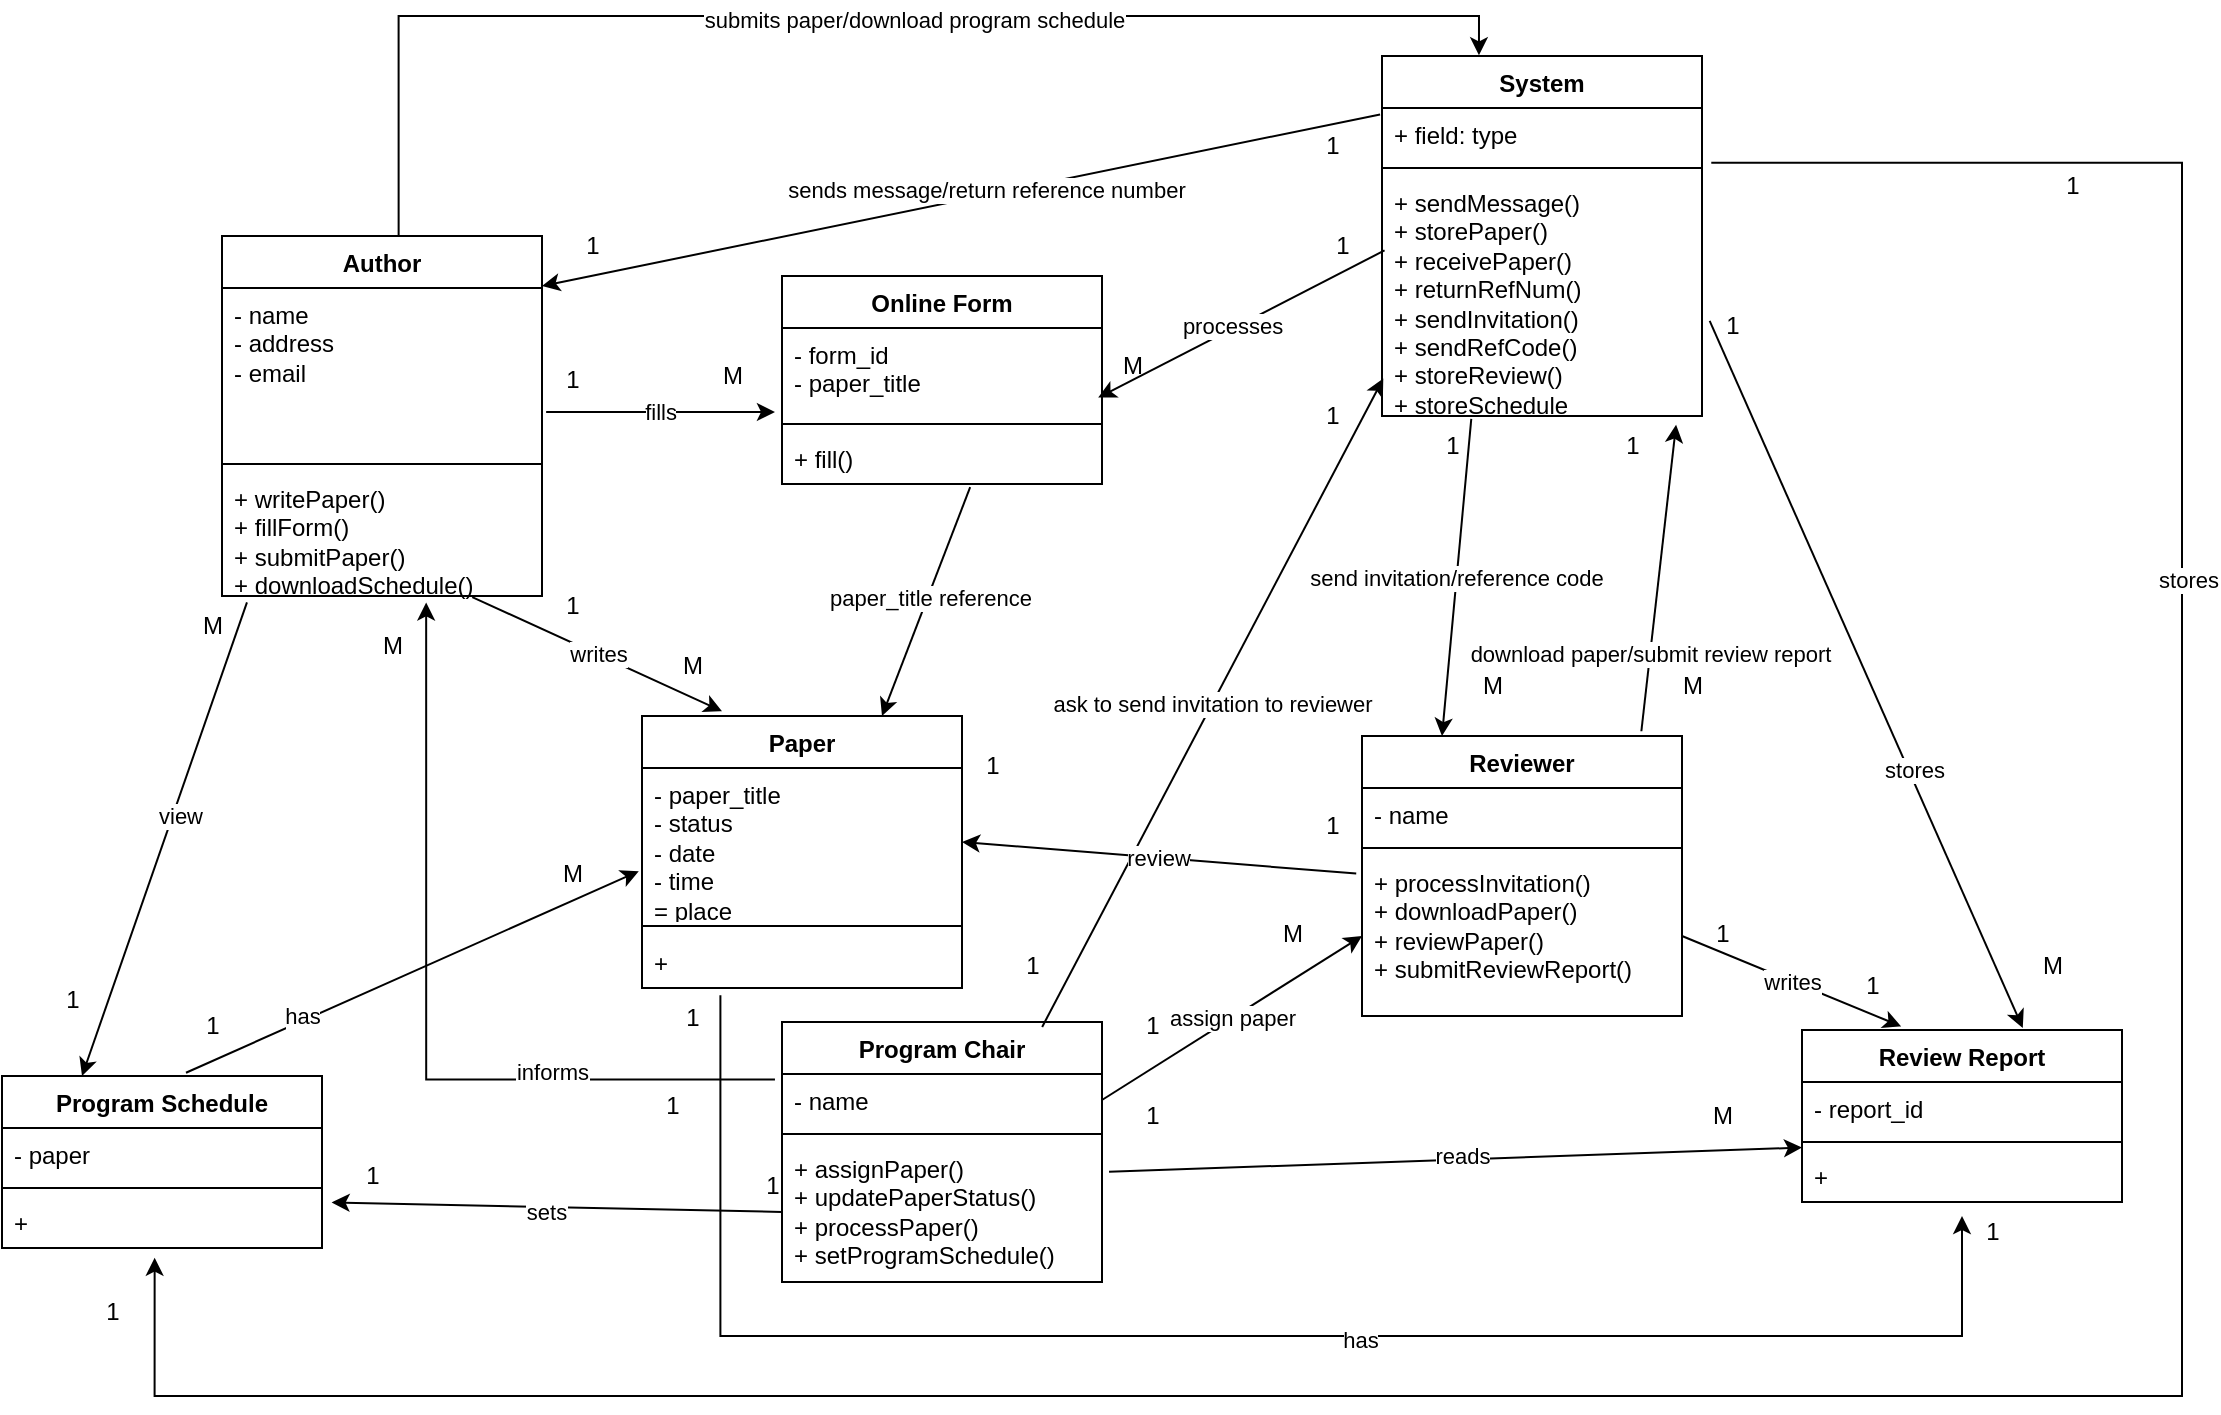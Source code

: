 <mxfile version="24.8.2">
  <diagram name="Page-1" id="E9FQwkqqb1RE17OgnNJm">
    <mxGraphModel dx="1500" dy="746" grid="1" gridSize="10" guides="1" tooltips="1" connect="1" arrows="1" fold="1" page="1" pageScale="1" pageWidth="850" pageHeight="1100" math="0" shadow="0">
      <root>
        <mxCell id="0" />
        <mxCell id="1" parent="0" />
        <mxCell id="FFobNiEl_I5hDZ-hdiMS-1" value="Author" style="swimlane;fontStyle=1;align=center;verticalAlign=top;childLayout=stackLayout;horizontal=1;startSize=26;horizontalStack=0;resizeParent=1;resizeParentMax=0;resizeLast=0;collapsible=1;marginBottom=0;whiteSpace=wrap;html=1;" parent="1" vertex="1">
          <mxGeometry x="120" y="230" width="160" height="180" as="geometry" />
        </mxCell>
        <mxCell id="FFobNiEl_I5hDZ-hdiMS-2" value="&lt;div&gt;- name&lt;/div&gt;- address&lt;div&gt;- email&lt;/div&gt;" style="text;strokeColor=none;fillColor=none;align=left;verticalAlign=top;spacingLeft=4;spacingRight=4;overflow=hidden;rotatable=0;points=[[0,0.5],[1,0.5]];portConstraint=eastwest;whiteSpace=wrap;html=1;" parent="FFobNiEl_I5hDZ-hdiMS-1" vertex="1">
          <mxGeometry y="26" width="160" height="84" as="geometry" />
        </mxCell>
        <mxCell id="FFobNiEl_I5hDZ-hdiMS-3" value="" style="line;strokeWidth=1;fillColor=none;align=left;verticalAlign=middle;spacingTop=-1;spacingLeft=3;spacingRight=3;rotatable=0;labelPosition=right;points=[];portConstraint=eastwest;strokeColor=inherit;" parent="FFobNiEl_I5hDZ-hdiMS-1" vertex="1">
          <mxGeometry y="110" width="160" height="8" as="geometry" />
        </mxCell>
        <mxCell id="FFobNiEl_I5hDZ-hdiMS-4" value="+ writePaper()&lt;div&gt;+ fillForm()&lt;/div&gt;&lt;div&gt;+ submitPaper()&lt;/div&gt;&lt;div&gt;+ downloadSchedule()&lt;/div&gt;" style="text;strokeColor=none;fillColor=none;align=left;verticalAlign=top;spacingLeft=4;spacingRight=4;overflow=hidden;rotatable=0;points=[[0,0.5],[1,0.5]];portConstraint=eastwest;whiteSpace=wrap;html=1;" parent="FFobNiEl_I5hDZ-hdiMS-1" vertex="1">
          <mxGeometry y="118" width="160" height="62" as="geometry" />
        </mxCell>
        <mxCell id="FFobNiEl_I5hDZ-hdiMS-5" value="System" style="swimlane;fontStyle=1;align=center;verticalAlign=top;childLayout=stackLayout;horizontal=1;startSize=26;horizontalStack=0;resizeParent=1;resizeParentMax=0;resizeLast=0;collapsible=1;marginBottom=0;whiteSpace=wrap;html=1;" parent="1" vertex="1">
          <mxGeometry x="700" y="140" width="160" height="180" as="geometry" />
        </mxCell>
        <mxCell id="FFobNiEl_I5hDZ-hdiMS-6" value="+ field: type" style="text;strokeColor=none;fillColor=none;align=left;verticalAlign=top;spacingLeft=4;spacingRight=4;overflow=hidden;rotatable=0;points=[[0,0.5],[1,0.5]];portConstraint=eastwest;whiteSpace=wrap;html=1;" parent="FFobNiEl_I5hDZ-hdiMS-5" vertex="1">
          <mxGeometry y="26" width="160" height="26" as="geometry" />
        </mxCell>
        <mxCell id="FFobNiEl_I5hDZ-hdiMS-7" value="" style="line;strokeWidth=1;fillColor=none;align=left;verticalAlign=middle;spacingTop=-1;spacingLeft=3;spacingRight=3;rotatable=0;labelPosition=right;points=[];portConstraint=eastwest;strokeColor=inherit;" parent="FFobNiEl_I5hDZ-hdiMS-5" vertex="1">
          <mxGeometry y="52" width="160" height="8" as="geometry" />
        </mxCell>
        <mxCell id="FFobNiEl_I5hDZ-hdiMS-8" value="+ sendMessage()&lt;div&gt;+ storePaper()&lt;/div&gt;&lt;div&gt;+ receivePaper()&lt;/div&gt;&lt;div&gt;+ returnRefNum()&lt;/div&gt;&lt;div&gt;+ sendInvitation()&lt;/div&gt;&lt;div&gt;+ sendRefCode()&lt;/div&gt;&lt;div&gt;+ storeReview()&lt;/div&gt;&lt;div&gt;+ storeSchedule&lt;/div&gt;" style="text;strokeColor=none;fillColor=none;align=left;verticalAlign=top;spacingLeft=4;spacingRight=4;overflow=hidden;rotatable=0;points=[[0,0.5],[1,0.5]];portConstraint=eastwest;whiteSpace=wrap;html=1;" parent="FFobNiEl_I5hDZ-hdiMS-5" vertex="1">
          <mxGeometry y="60" width="160" height="120" as="geometry" />
        </mxCell>
        <mxCell id="FFobNiEl_I5hDZ-hdiMS-9" value="Paper" style="swimlane;fontStyle=1;align=center;verticalAlign=top;childLayout=stackLayout;horizontal=1;startSize=26;horizontalStack=0;resizeParent=1;resizeParentMax=0;resizeLast=0;collapsible=1;marginBottom=0;whiteSpace=wrap;html=1;" parent="1" vertex="1">
          <mxGeometry x="330" y="470" width="160" height="136" as="geometry" />
        </mxCell>
        <mxCell id="FFobNiEl_I5hDZ-hdiMS-10" value="- paper_title&lt;div&gt;- status&lt;/div&gt;&lt;div&gt;- date&lt;/div&gt;&lt;div&gt;- time&lt;/div&gt;&lt;div&gt;= place&lt;/div&gt;" style="text;strokeColor=none;fillColor=none;align=left;verticalAlign=top;spacingLeft=4;spacingRight=4;overflow=hidden;rotatable=0;points=[[0,0.5],[1,0.5]];portConstraint=eastwest;whiteSpace=wrap;html=1;" parent="FFobNiEl_I5hDZ-hdiMS-9" vertex="1">
          <mxGeometry y="26" width="160" height="74" as="geometry" />
        </mxCell>
        <mxCell id="FFobNiEl_I5hDZ-hdiMS-11" value="" style="line;strokeWidth=1;fillColor=none;align=left;verticalAlign=middle;spacingTop=-1;spacingLeft=3;spacingRight=3;rotatable=0;labelPosition=right;points=[];portConstraint=eastwest;strokeColor=inherit;" parent="FFobNiEl_I5hDZ-hdiMS-9" vertex="1">
          <mxGeometry y="100" width="160" height="10" as="geometry" />
        </mxCell>
        <mxCell id="FFobNiEl_I5hDZ-hdiMS-12" value="+&amp;nbsp;" style="text;strokeColor=none;fillColor=none;align=left;verticalAlign=top;spacingLeft=4;spacingRight=4;overflow=hidden;rotatable=0;points=[[0,0.5],[1,0.5]];portConstraint=eastwest;whiteSpace=wrap;html=1;" parent="FFobNiEl_I5hDZ-hdiMS-9" vertex="1">
          <mxGeometry y="110" width="160" height="26" as="geometry" />
        </mxCell>
        <mxCell id="FFobNiEl_I5hDZ-hdiMS-13" value="Program Chair" style="swimlane;fontStyle=1;align=center;verticalAlign=top;childLayout=stackLayout;horizontal=1;startSize=26;horizontalStack=0;resizeParent=1;resizeParentMax=0;resizeLast=0;collapsible=1;marginBottom=0;whiteSpace=wrap;html=1;" parent="1" vertex="1">
          <mxGeometry x="400" y="623" width="160" height="130" as="geometry" />
        </mxCell>
        <mxCell id="FFobNiEl_I5hDZ-hdiMS-14" value="- name" style="text;strokeColor=none;fillColor=none;align=left;verticalAlign=top;spacingLeft=4;spacingRight=4;overflow=hidden;rotatable=0;points=[[0,0.5],[1,0.5]];portConstraint=eastwest;whiteSpace=wrap;html=1;" parent="FFobNiEl_I5hDZ-hdiMS-13" vertex="1">
          <mxGeometry y="26" width="160" height="26" as="geometry" />
        </mxCell>
        <mxCell id="FFobNiEl_I5hDZ-hdiMS-15" value="" style="line;strokeWidth=1;fillColor=none;align=left;verticalAlign=middle;spacingTop=-1;spacingLeft=3;spacingRight=3;rotatable=0;labelPosition=right;points=[];portConstraint=eastwest;strokeColor=inherit;" parent="FFobNiEl_I5hDZ-hdiMS-13" vertex="1">
          <mxGeometry y="52" width="160" height="8" as="geometry" />
        </mxCell>
        <mxCell id="FFobNiEl_I5hDZ-hdiMS-16" value="+ assignPaper()&lt;div&gt;+ updatePaperStatus()&lt;/div&gt;&lt;div&gt;+ processPaper()&lt;/div&gt;&lt;div&gt;+ setProgramSchedule()&lt;/div&gt;" style="text;strokeColor=none;fillColor=none;align=left;verticalAlign=top;spacingLeft=4;spacingRight=4;overflow=hidden;rotatable=0;points=[[0,0.5],[1,0.5]];portConstraint=eastwest;whiteSpace=wrap;html=1;" parent="FFobNiEl_I5hDZ-hdiMS-13" vertex="1">
          <mxGeometry y="60" width="160" height="70" as="geometry" />
        </mxCell>
        <mxCell id="FFobNiEl_I5hDZ-hdiMS-17" value="Reviewer" style="swimlane;fontStyle=1;align=center;verticalAlign=top;childLayout=stackLayout;horizontal=1;startSize=26;horizontalStack=0;resizeParent=1;resizeParentMax=0;resizeLast=0;collapsible=1;marginBottom=0;whiteSpace=wrap;html=1;" parent="1" vertex="1">
          <mxGeometry x="690" y="480" width="160" height="140" as="geometry" />
        </mxCell>
        <mxCell id="FFobNiEl_I5hDZ-hdiMS-18" value="- name" style="text;strokeColor=none;fillColor=none;align=left;verticalAlign=top;spacingLeft=4;spacingRight=4;overflow=hidden;rotatable=0;points=[[0,0.5],[1,0.5]];portConstraint=eastwest;whiteSpace=wrap;html=1;" parent="FFobNiEl_I5hDZ-hdiMS-17" vertex="1">
          <mxGeometry y="26" width="160" height="26" as="geometry" />
        </mxCell>
        <mxCell id="FFobNiEl_I5hDZ-hdiMS-19" value="" style="line;strokeWidth=1;fillColor=none;align=left;verticalAlign=middle;spacingTop=-1;spacingLeft=3;spacingRight=3;rotatable=0;labelPosition=right;points=[];portConstraint=eastwest;strokeColor=inherit;" parent="FFobNiEl_I5hDZ-hdiMS-17" vertex="1">
          <mxGeometry y="52" width="160" height="8" as="geometry" />
        </mxCell>
        <mxCell id="FFobNiEl_I5hDZ-hdiMS-20" value="+ processInvitation()&lt;div&gt;+ downloadPaper()&lt;/div&gt;&lt;div&gt;+ reviewPaper()&lt;/div&gt;&lt;div&gt;+ submitReviewReport()&lt;/div&gt;" style="text;strokeColor=none;fillColor=none;align=left;verticalAlign=top;spacingLeft=4;spacingRight=4;overflow=hidden;rotatable=0;points=[[0,0.5],[1,0.5]];portConstraint=eastwest;whiteSpace=wrap;html=1;" parent="FFobNiEl_I5hDZ-hdiMS-17" vertex="1">
          <mxGeometry y="60" width="160" height="80" as="geometry" />
        </mxCell>
        <mxCell id="FFobNiEl_I5hDZ-hdiMS-21" value="Program Schedule" style="swimlane;fontStyle=1;align=center;verticalAlign=top;childLayout=stackLayout;horizontal=1;startSize=26;horizontalStack=0;resizeParent=1;resizeParentMax=0;resizeLast=0;collapsible=1;marginBottom=0;whiteSpace=wrap;html=1;" parent="1" vertex="1">
          <mxGeometry x="10" y="650" width="160" height="86" as="geometry" />
        </mxCell>
        <mxCell id="FFobNiEl_I5hDZ-hdiMS-22" value="- paper" style="text;strokeColor=none;fillColor=none;align=left;verticalAlign=top;spacingLeft=4;spacingRight=4;overflow=hidden;rotatable=0;points=[[0,0.5],[1,0.5]];portConstraint=eastwest;whiteSpace=wrap;html=1;" parent="FFobNiEl_I5hDZ-hdiMS-21" vertex="1">
          <mxGeometry y="26" width="160" height="26" as="geometry" />
        </mxCell>
        <mxCell id="FFobNiEl_I5hDZ-hdiMS-23" value="" style="line;strokeWidth=1;fillColor=none;align=left;verticalAlign=middle;spacingTop=-1;spacingLeft=3;spacingRight=3;rotatable=0;labelPosition=right;points=[];portConstraint=eastwest;strokeColor=inherit;" parent="FFobNiEl_I5hDZ-hdiMS-21" vertex="1">
          <mxGeometry y="52" width="160" height="8" as="geometry" />
        </mxCell>
        <mxCell id="FFobNiEl_I5hDZ-hdiMS-24" value="+&amp;nbsp;" style="text;strokeColor=none;fillColor=none;align=left;verticalAlign=top;spacingLeft=4;spacingRight=4;overflow=hidden;rotatable=0;points=[[0,0.5],[1,0.5]];portConstraint=eastwest;whiteSpace=wrap;html=1;" parent="FFobNiEl_I5hDZ-hdiMS-21" vertex="1">
          <mxGeometry y="60" width="160" height="26" as="geometry" />
        </mxCell>
        <mxCell id="FFobNiEl_I5hDZ-hdiMS-25" value="Online Form" style="swimlane;fontStyle=1;align=center;verticalAlign=top;childLayout=stackLayout;horizontal=1;startSize=26;horizontalStack=0;resizeParent=1;resizeParentMax=0;resizeLast=0;collapsible=1;marginBottom=0;whiteSpace=wrap;html=1;" parent="1" vertex="1">
          <mxGeometry x="400" y="250" width="160" height="104" as="geometry" />
        </mxCell>
        <mxCell id="FFobNiEl_I5hDZ-hdiMS-26" value="- form_id&lt;div&gt;- paper_title&lt;/div&gt;" style="text;strokeColor=none;fillColor=none;align=left;verticalAlign=top;spacingLeft=4;spacingRight=4;overflow=hidden;rotatable=0;points=[[0,0.5],[1,0.5]];portConstraint=eastwest;whiteSpace=wrap;html=1;" parent="FFobNiEl_I5hDZ-hdiMS-25" vertex="1">
          <mxGeometry y="26" width="160" height="44" as="geometry" />
        </mxCell>
        <mxCell id="FFobNiEl_I5hDZ-hdiMS-27" value="" style="line;strokeWidth=1;fillColor=none;align=left;verticalAlign=middle;spacingTop=-1;spacingLeft=3;spacingRight=3;rotatable=0;labelPosition=right;points=[];portConstraint=eastwest;strokeColor=inherit;" parent="FFobNiEl_I5hDZ-hdiMS-25" vertex="1">
          <mxGeometry y="70" width="160" height="8" as="geometry" />
        </mxCell>
        <mxCell id="FFobNiEl_I5hDZ-hdiMS-28" value="+ fill()" style="text;strokeColor=none;fillColor=none;align=left;verticalAlign=top;spacingLeft=4;spacingRight=4;overflow=hidden;rotatable=0;points=[[0,0.5],[1,0.5]];portConstraint=eastwest;whiteSpace=wrap;html=1;" parent="FFobNiEl_I5hDZ-hdiMS-25" vertex="1">
          <mxGeometry y="78" width="160" height="26" as="geometry" />
        </mxCell>
        <mxCell id="FFobNiEl_I5hDZ-hdiMS-29" value="writes" style="endArrow=none;endFill=0;endSize=24;html=1;rounded=0;exitX=0.195;exitY=-0.028;exitDx=0;exitDy=0;exitPerimeter=0;startArrow=classic;startFill=1;entryX=0.782;entryY=1.009;entryDx=0;entryDy=0;entryPerimeter=0;" parent="1" target="FFobNiEl_I5hDZ-hdiMS-4" edge="1">
          <mxGeometry width="160" relative="1" as="geometry">
            <mxPoint x="370" y="467.592" as="sourcePoint" />
            <mxPoint x="260" y="407" as="targetPoint" />
          </mxGeometry>
        </mxCell>
        <mxCell id="FFobNiEl_I5hDZ-hdiMS-37" value="fills" style="endArrow=classic;html=1;rounded=0;exitX=1.013;exitY=0.738;exitDx=0;exitDy=0;exitPerimeter=0;entryX=-0.022;entryY=0.955;entryDx=0;entryDy=0;entryPerimeter=0;startArrow=none;startFill=0;endFill=1;" parent="1" source="FFobNiEl_I5hDZ-hdiMS-2" target="FFobNiEl_I5hDZ-hdiMS-26" edge="1">
          <mxGeometry width="50" height="50" relative="1" as="geometry">
            <mxPoint x="440" y="440" as="sourcePoint" />
            <mxPoint x="490" y="390" as="targetPoint" />
          </mxGeometry>
        </mxCell>
        <mxCell id="FFobNiEl_I5hDZ-hdiMS-39" value="1" style="text;html=1;align=center;verticalAlign=middle;resizable=0;points=[];autosize=1;strokeColor=none;fillColor=none;" parent="1" vertex="1">
          <mxGeometry x="280" y="400" width="30" height="30" as="geometry" />
        </mxCell>
        <mxCell id="FFobNiEl_I5hDZ-hdiMS-40" value="M" style="text;html=1;align=center;verticalAlign=middle;resizable=0;points=[];autosize=1;strokeColor=none;fillColor=none;" parent="1" vertex="1">
          <mxGeometry x="340" y="430" width="30" height="30" as="geometry" />
        </mxCell>
        <mxCell id="FFobNiEl_I5hDZ-hdiMS-41" value="1" style="text;html=1;align=center;verticalAlign=middle;resizable=0;points=[];autosize=1;strokeColor=none;fillColor=none;" parent="1" vertex="1">
          <mxGeometry x="280" y="287" width="30" height="30" as="geometry" />
        </mxCell>
        <mxCell id="FFobNiEl_I5hDZ-hdiMS-42" value="M" style="text;html=1;align=center;verticalAlign=middle;resizable=0;points=[];autosize=1;strokeColor=none;fillColor=none;" parent="1" vertex="1">
          <mxGeometry x="360" y="285" width="30" height="30" as="geometry" />
        </mxCell>
        <mxCell id="FFobNiEl_I5hDZ-hdiMS-46" value="" style="endArrow=none;html=1;rounded=0;entryX=0.588;entryY=1.062;entryDx=0;entryDy=0;entryPerimeter=0;exitX=0.75;exitY=0;exitDx=0;exitDy=0;startArrow=classic;startFill=1;" parent="1" source="FFobNiEl_I5hDZ-hdiMS-9" target="FFobNiEl_I5hDZ-hdiMS-28" edge="1">
          <mxGeometry width="50" height="50" relative="1" as="geometry">
            <mxPoint x="480" y="430" as="sourcePoint" />
            <mxPoint x="530" y="380" as="targetPoint" />
          </mxGeometry>
        </mxCell>
        <mxCell id="FFobNiEl_I5hDZ-hdiMS-47" value="paper_title reference" style="edgeLabel;html=1;align=center;verticalAlign=middle;resizable=0;points=[];" parent="FFobNiEl_I5hDZ-hdiMS-46" vertex="1" connectable="0">
          <mxGeometry x="0.041" y="-1" relative="1" as="geometry">
            <mxPoint as="offset" />
          </mxGeometry>
        </mxCell>
        <mxCell id="FFobNiEl_I5hDZ-hdiMS-48" value="" style="endArrow=none;html=1;rounded=0;entryX=0.008;entryY=0.31;entryDx=0;entryDy=0;entryPerimeter=0;exitX=0.988;exitY=0.791;exitDx=0;exitDy=0;exitPerimeter=0;endFill=0;startArrow=classic;startFill=1;" parent="1" source="FFobNiEl_I5hDZ-hdiMS-26" target="FFobNiEl_I5hDZ-hdiMS-8" edge="1">
          <mxGeometry width="50" height="50" relative="1" as="geometry">
            <mxPoint x="580" y="400" as="sourcePoint" />
            <mxPoint x="630" y="350" as="targetPoint" />
          </mxGeometry>
        </mxCell>
        <mxCell id="FFobNiEl_I5hDZ-hdiMS-49" value="processes" style="edgeLabel;html=1;align=center;verticalAlign=middle;resizable=0;points=[];" parent="FFobNiEl_I5hDZ-hdiMS-48" vertex="1" connectable="0">
          <mxGeometry x="-0.057" y="1" relative="1" as="geometry">
            <mxPoint as="offset" />
          </mxGeometry>
        </mxCell>
        <mxCell id="FFobNiEl_I5hDZ-hdiMS-50" value="1" style="text;html=1;align=center;verticalAlign=middle;resizable=0;points=[];autosize=1;strokeColor=none;fillColor=none;" parent="1" vertex="1">
          <mxGeometry x="665" y="220" width="30" height="30" as="geometry" />
        </mxCell>
        <mxCell id="FFobNiEl_I5hDZ-hdiMS-51" value="M" style="text;html=1;align=center;verticalAlign=middle;resizable=0;points=[];autosize=1;strokeColor=none;fillColor=none;" parent="1" vertex="1">
          <mxGeometry x="560" y="280" width="30" height="30" as="geometry" />
        </mxCell>
        <mxCell id="FFobNiEl_I5hDZ-hdiMS-52" value="" style="endArrow=classic;html=1;rounded=0;exitX=-0.006;exitY=0.123;exitDx=0;exitDy=0;exitPerimeter=0;endFill=1;" parent="1" source="FFobNiEl_I5hDZ-hdiMS-6" edge="1">
          <mxGeometry width="50" height="50" relative="1" as="geometry">
            <mxPoint x="350" y="210" as="sourcePoint" />
            <mxPoint x="280" y="255" as="targetPoint" />
          </mxGeometry>
        </mxCell>
        <mxCell id="FFobNiEl_I5hDZ-hdiMS-53" value="sends message/return reference number" style="edgeLabel;html=1;align=center;verticalAlign=middle;resizable=0;points=[];" parent="FFobNiEl_I5hDZ-hdiMS-52" vertex="1" connectable="0">
          <mxGeometry x="-0.059" y="-3" relative="1" as="geometry">
            <mxPoint as="offset" />
          </mxGeometry>
        </mxCell>
        <mxCell id="FFobNiEl_I5hDZ-hdiMS-54" value="1" style="text;html=1;align=center;verticalAlign=middle;resizable=0;points=[];autosize=1;strokeColor=none;fillColor=none;" parent="1" vertex="1">
          <mxGeometry x="660" y="170" width="30" height="30" as="geometry" />
        </mxCell>
        <mxCell id="FFobNiEl_I5hDZ-hdiMS-55" value="1" style="text;html=1;align=center;verticalAlign=middle;resizable=0;points=[];autosize=1;strokeColor=none;fillColor=none;" parent="1" vertex="1">
          <mxGeometry x="290" y="220" width="30" height="30" as="geometry" />
        </mxCell>
        <mxCell id="FFobNiEl_I5hDZ-hdiMS-58" value="" style="endArrow=classic;html=1;rounded=0;edgeStyle=orthogonalEdgeStyle;exitX=0.553;exitY=-0.013;exitDx=0;exitDy=0;exitPerimeter=0;entryX=0.303;entryY=-0.002;entryDx=0;entryDy=0;entryPerimeter=0;endFill=1;" parent="1" target="FFobNiEl_I5hDZ-hdiMS-5" edge="1">
          <mxGeometry width="50" height="50" relative="1" as="geometry">
            <mxPoint x="208.32" y="230.0" as="sourcePoint" />
            <mxPoint x="751.68" y="137.66" as="targetPoint" />
            <Array as="points">
              <mxPoint x="208" y="120" />
              <mxPoint x="749" y="120" />
            </Array>
          </mxGeometry>
        </mxCell>
        <mxCell id="FFobNiEl_I5hDZ-hdiMS-59" value="submits paper/download program schedule" style="edgeLabel;html=1;align=center;verticalAlign=middle;resizable=0;points=[];" parent="FFobNiEl_I5hDZ-hdiMS-58" vertex="1" connectable="0">
          <mxGeometry x="0.096" y="-2" relative="1" as="geometry">
            <mxPoint as="offset" />
          </mxGeometry>
        </mxCell>
        <mxCell id="FFobNiEl_I5hDZ-hdiMS-62" value="assign paper" style="endArrow=classic;html=1;rounded=0;exitX=1;exitY=0.5;exitDx=0;exitDy=0;entryX=0;entryY=0.5;entryDx=0;entryDy=0;" parent="1" source="FFobNiEl_I5hDZ-hdiMS-14" target="FFobNiEl_I5hDZ-hdiMS-20" edge="1">
          <mxGeometry width="50" height="50" relative="1" as="geometry">
            <mxPoint x="600" y="649" as="sourcePoint" />
            <mxPoint x="650" y="600" as="targetPoint" />
          </mxGeometry>
        </mxCell>
        <mxCell id="FFobNiEl_I5hDZ-hdiMS-63" value="ask to send invitation to reviewer" style="endArrow=classic;html=1;rounded=0;exitX=0.813;exitY=0.019;exitDx=0;exitDy=0;exitPerimeter=0;entryX=0.004;entryY=0.844;entryDx=0;entryDy=0;entryPerimeter=0;" parent="1" source="FFobNiEl_I5hDZ-hdiMS-13" target="FFobNiEl_I5hDZ-hdiMS-8" edge="1">
          <mxGeometry width="50" height="50" relative="1" as="geometry">
            <mxPoint x="530" y="590" as="sourcePoint" />
            <mxPoint x="580" y="540" as="targetPoint" />
          </mxGeometry>
        </mxCell>
        <mxCell id="FFobNiEl_I5hDZ-hdiMS-64" value="1" style="text;html=1;align=center;verticalAlign=middle;resizable=0;points=[];autosize=1;strokeColor=none;fillColor=none;" parent="1" vertex="1">
          <mxGeometry x="660" y="305" width="30" height="30" as="geometry" />
        </mxCell>
        <mxCell id="FFobNiEl_I5hDZ-hdiMS-65" value="1" style="text;html=1;align=center;verticalAlign=middle;resizable=0;points=[];autosize=1;strokeColor=none;fillColor=none;" parent="1" vertex="1">
          <mxGeometry x="510" y="580" width="30" height="30" as="geometry" />
        </mxCell>
        <mxCell id="FFobNiEl_I5hDZ-hdiMS-66" value="1" style="text;html=1;align=center;verticalAlign=middle;resizable=0;points=[];autosize=1;strokeColor=none;fillColor=none;" parent="1" vertex="1">
          <mxGeometry x="570" y="610" width="30" height="30" as="geometry" />
        </mxCell>
        <mxCell id="FFobNiEl_I5hDZ-hdiMS-68" value="M" style="text;html=1;align=center;verticalAlign=middle;resizable=0;points=[];autosize=1;strokeColor=none;fillColor=none;" parent="1" vertex="1">
          <mxGeometry x="640" y="564" width="30" height="30" as="geometry" />
        </mxCell>
        <mxCell id="FFobNiEl_I5hDZ-hdiMS-69" value="send invitation/reference code" style="endArrow=classic;html=1;rounded=0;exitX=0.279;exitY=1.012;exitDx=0;exitDy=0;exitPerimeter=0;entryX=0.25;entryY=0;entryDx=0;entryDy=0;" parent="1" source="FFobNiEl_I5hDZ-hdiMS-8" target="FFobNiEl_I5hDZ-hdiMS-17" edge="1">
          <mxGeometry width="50" height="50" relative="1" as="geometry">
            <mxPoint x="790" y="450" as="sourcePoint" />
            <mxPoint x="840" y="400" as="targetPoint" />
          </mxGeometry>
        </mxCell>
        <mxCell id="FFobNiEl_I5hDZ-hdiMS-70" value="" style="endArrow=classic;html=1;rounded=0;exitX=0.873;exitY=-0.017;exitDx=0;exitDy=0;exitPerimeter=0;entryX=0.919;entryY=1.036;entryDx=0;entryDy=0;entryPerimeter=0;" parent="1" source="FFobNiEl_I5hDZ-hdiMS-17" target="FFobNiEl_I5hDZ-hdiMS-8" edge="1">
          <mxGeometry width="50" height="50" relative="1" as="geometry">
            <mxPoint x="860" y="450" as="sourcePoint" />
            <mxPoint x="910" y="400" as="targetPoint" />
          </mxGeometry>
        </mxCell>
        <mxCell id="FFobNiEl_I5hDZ-hdiMS-71" value="download paper/submit review report" style="edgeLabel;html=1;align=center;verticalAlign=middle;resizable=0;points=[];" parent="FFobNiEl_I5hDZ-hdiMS-70" vertex="1" connectable="0">
          <mxGeometry x="-0.488" relative="1" as="geometry">
            <mxPoint as="offset" />
          </mxGeometry>
        </mxCell>
        <mxCell id="FFobNiEl_I5hDZ-hdiMS-72" value="1" style="text;html=1;align=center;verticalAlign=middle;resizable=0;points=[];autosize=1;strokeColor=none;fillColor=none;" parent="1" vertex="1">
          <mxGeometry x="720" y="320" width="30" height="30" as="geometry" />
        </mxCell>
        <mxCell id="FFobNiEl_I5hDZ-hdiMS-73" value="1" style="text;html=1;align=center;verticalAlign=middle;resizable=0;points=[];autosize=1;strokeColor=none;fillColor=none;" parent="1" vertex="1">
          <mxGeometry x="810" y="320" width="30" height="30" as="geometry" />
        </mxCell>
        <mxCell id="FFobNiEl_I5hDZ-hdiMS-74" value="M" style="text;html=1;align=center;verticalAlign=middle;resizable=0;points=[];autosize=1;strokeColor=none;fillColor=none;" parent="1" vertex="1">
          <mxGeometry x="740" y="440" width="30" height="30" as="geometry" />
        </mxCell>
        <mxCell id="FFobNiEl_I5hDZ-hdiMS-75" value="M" style="text;html=1;align=center;verticalAlign=middle;resizable=0;points=[];autosize=1;strokeColor=none;fillColor=none;" parent="1" vertex="1">
          <mxGeometry x="840" y="440" width="30" height="30" as="geometry" />
        </mxCell>
        <mxCell id="FFobNiEl_I5hDZ-hdiMS-76" value="review" style="endArrow=classic;html=1;rounded=0;exitX=-0.018;exitY=0.11;exitDx=0;exitDy=0;exitPerimeter=0;entryX=1;entryY=0.5;entryDx=0;entryDy=0;" parent="1" source="FFobNiEl_I5hDZ-hdiMS-20" target="FFobNiEl_I5hDZ-hdiMS-10" edge="1">
          <mxGeometry width="50" height="50" relative="1" as="geometry">
            <mxPoint x="620" y="560" as="sourcePoint" />
            <mxPoint x="670" y="510" as="targetPoint" />
          </mxGeometry>
        </mxCell>
        <mxCell id="FFobNiEl_I5hDZ-hdiMS-80" value="1" style="text;html=1;align=center;verticalAlign=middle;resizable=0;points=[];autosize=1;strokeColor=none;fillColor=none;" parent="1" vertex="1">
          <mxGeometry x="660" y="510" width="30" height="30" as="geometry" />
        </mxCell>
        <mxCell id="FFobNiEl_I5hDZ-hdiMS-81" value="1" style="text;html=1;align=center;verticalAlign=middle;resizable=0;points=[];autosize=1;strokeColor=none;fillColor=none;" parent="1" vertex="1">
          <mxGeometry x="490" y="480" width="30" height="30" as="geometry" />
        </mxCell>
        <mxCell id="FFobNiEl_I5hDZ-hdiMS-82" value="Review Report" style="swimlane;fontStyle=1;align=center;verticalAlign=top;childLayout=stackLayout;horizontal=1;startSize=26;horizontalStack=0;resizeParent=1;resizeParentMax=0;resizeLast=0;collapsible=1;marginBottom=0;whiteSpace=wrap;html=1;" parent="1" vertex="1">
          <mxGeometry x="910" y="627" width="160" height="86" as="geometry" />
        </mxCell>
        <mxCell id="FFobNiEl_I5hDZ-hdiMS-83" value="- report_id" style="text;strokeColor=none;fillColor=none;align=left;verticalAlign=top;spacingLeft=4;spacingRight=4;overflow=hidden;rotatable=0;points=[[0,0.5],[1,0.5]];portConstraint=eastwest;whiteSpace=wrap;html=1;" parent="FFobNiEl_I5hDZ-hdiMS-82" vertex="1">
          <mxGeometry y="26" width="160" height="26" as="geometry" />
        </mxCell>
        <mxCell id="FFobNiEl_I5hDZ-hdiMS-84" value="" style="line;strokeWidth=1;fillColor=none;align=left;verticalAlign=middle;spacingTop=-1;spacingLeft=3;spacingRight=3;rotatable=0;labelPosition=right;points=[];portConstraint=eastwest;strokeColor=inherit;" parent="FFobNiEl_I5hDZ-hdiMS-82" vertex="1">
          <mxGeometry y="52" width="160" height="8" as="geometry" />
        </mxCell>
        <mxCell id="FFobNiEl_I5hDZ-hdiMS-85" value="+" style="text;strokeColor=none;fillColor=none;align=left;verticalAlign=top;spacingLeft=4;spacingRight=4;overflow=hidden;rotatable=0;points=[[0,0.5],[1,0.5]];portConstraint=eastwest;whiteSpace=wrap;html=1;" parent="FFobNiEl_I5hDZ-hdiMS-82" vertex="1">
          <mxGeometry y="60" width="160" height="26" as="geometry" />
        </mxCell>
        <mxCell id="FFobNiEl_I5hDZ-hdiMS-86" value="writes" style="endArrow=classic;html=1;rounded=0;exitX=1;exitY=0.5;exitDx=0;exitDy=0;entryX=0.31;entryY=-0.021;entryDx=0;entryDy=0;entryPerimeter=0;" parent="1" source="FFobNiEl_I5hDZ-hdiMS-20" target="FFobNiEl_I5hDZ-hdiMS-82" edge="1">
          <mxGeometry width="50" height="50" relative="1" as="geometry">
            <mxPoint x="980" y="580" as="sourcePoint" />
            <mxPoint x="1030" y="530" as="targetPoint" />
          </mxGeometry>
        </mxCell>
        <mxCell id="FFobNiEl_I5hDZ-hdiMS-87" value="" style="endArrow=classic;html=1;rounded=0;exitX=1.024;exitY=0.604;exitDx=0;exitDy=0;exitPerimeter=0;entryX=0.69;entryY=-0.012;entryDx=0;entryDy=0;entryPerimeter=0;" parent="1" source="FFobNiEl_I5hDZ-hdiMS-8" target="FFobNiEl_I5hDZ-hdiMS-82" edge="1">
          <mxGeometry width="50" height="50" relative="1" as="geometry">
            <mxPoint x="1040" y="520" as="sourcePoint" />
            <mxPoint x="1090" y="470" as="targetPoint" />
          </mxGeometry>
        </mxCell>
        <mxCell id="FFobNiEl_I5hDZ-hdiMS-91" value="stores" style="edgeLabel;html=1;align=center;verticalAlign=middle;resizable=0;points=[];" parent="FFobNiEl_I5hDZ-hdiMS-87" vertex="1" connectable="0">
          <mxGeometry x="0.275" y="2" relative="1" as="geometry">
            <mxPoint as="offset" />
          </mxGeometry>
        </mxCell>
        <mxCell id="FFobNiEl_I5hDZ-hdiMS-88" value="1" style="text;html=1;align=center;verticalAlign=middle;resizable=0;points=[];autosize=1;strokeColor=none;fillColor=none;" parent="1" vertex="1">
          <mxGeometry x="855" y="564" width="30" height="30" as="geometry" />
        </mxCell>
        <mxCell id="FFobNiEl_I5hDZ-hdiMS-89" value="1" style="text;html=1;align=center;verticalAlign=middle;resizable=0;points=[];autosize=1;strokeColor=none;fillColor=none;" parent="1" vertex="1">
          <mxGeometry x="930" y="590" width="30" height="30" as="geometry" />
        </mxCell>
        <mxCell id="FFobNiEl_I5hDZ-hdiMS-90" value="1" style="text;html=1;align=center;verticalAlign=middle;resizable=0;points=[];autosize=1;strokeColor=none;fillColor=none;" parent="1" vertex="1">
          <mxGeometry x="860" y="260" width="30" height="30" as="geometry" />
        </mxCell>
        <mxCell id="FFobNiEl_I5hDZ-hdiMS-92" value="M" style="text;html=1;align=center;verticalAlign=middle;resizable=0;points=[];autosize=1;strokeColor=none;fillColor=none;" parent="1" vertex="1">
          <mxGeometry x="1020" y="580" width="30" height="30" as="geometry" />
        </mxCell>
        <mxCell id="FFobNiEl_I5hDZ-hdiMS-93" value="" style="endArrow=classic;html=1;rounded=0;exitX=1.022;exitY=0.213;exitDx=0;exitDy=0;exitPerimeter=0;" parent="1" source="FFobNiEl_I5hDZ-hdiMS-16" target="FFobNiEl_I5hDZ-hdiMS-84" edge="1">
          <mxGeometry width="50" height="50" relative="1" as="geometry">
            <mxPoint x="660" y="730" as="sourcePoint" />
            <mxPoint x="710" y="680" as="targetPoint" />
          </mxGeometry>
        </mxCell>
        <mxCell id="FFobNiEl_I5hDZ-hdiMS-94" value="reads" style="edgeLabel;html=1;align=center;verticalAlign=middle;resizable=0;points=[];" parent="FFobNiEl_I5hDZ-hdiMS-93" vertex="1" connectable="0">
          <mxGeometry x="0.016" y="2" relative="1" as="geometry">
            <mxPoint as="offset" />
          </mxGeometry>
        </mxCell>
        <mxCell id="FFobNiEl_I5hDZ-hdiMS-95" value="1" style="text;html=1;align=center;verticalAlign=middle;resizable=0;points=[];autosize=1;strokeColor=none;fillColor=none;" parent="1" vertex="1">
          <mxGeometry x="570" y="655" width="30" height="30" as="geometry" />
        </mxCell>
        <mxCell id="FFobNiEl_I5hDZ-hdiMS-96" value="M" style="text;html=1;align=center;verticalAlign=middle;resizable=0;points=[];autosize=1;strokeColor=none;fillColor=none;" parent="1" vertex="1">
          <mxGeometry x="855" y="655" width="30" height="30" as="geometry" />
        </mxCell>
        <mxCell id="FFobNiEl_I5hDZ-hdiMS-97" value="" style="endArrow=classic;html=1;rounded=0;edgeStyle=orthogonalEdgeStyle;exitX=0.245;exitY=1.138;exitDx=0;exitDy=0;exitPerimeter=0;" parent="1" source="FFobNiEl_I5hDZ-hdiMS-12" edge="1">
          <mxGeometry width="50" height="50" relative="1" as="geometry">
            <mxPoint x="350" y="580" as="sourcePoint" />
            <mxPoint x="990" y="720" as="targetPoint" />
            <Array as="points">
              <mxPoint x="369" y="780" />
              <mxPoint x="990" y="780" />
            </Array>
          </mxGeometry>
        </mxCell>
        <mxCell id="FFobNiEl_I5hDZ-hdiMS-98" value="has" style="edgeLabel;html=1;align=center;verticalAlign=middle;resizable=0;points=[];" parent="FFobNiEl_I5hDZ-hdiMS-97" vertex="1" connectable="0">
          <mxGeometry x="0.15" y="-2" relative="1" as="geometry">
            <mxPoint as="offset" />
          </mxGeometry>
        </mxCell>
        <mxCell id="FFobNiEl_I5hDZ-hdiMS-99" value="1" style="text;html=1;align=center;verticalAlign=middle;resizable=0;points=[];autosize=1;strokeColor=none;fillColor=none;" parent="1" vertex="1">
          <mxGeometry x="340" y="606" width="30" height="30" as="geometry" />
        </mxCell>
        <mxCell id="FFobNiEl_I5hDZ-hdiMS-100" value="1" style="text;html=1;align=center;verticalAlign=middle;resizable=0;points=[];autosize=1;strokeColor=none;fillColor=none;" parent="1" vertex="1">
          <mxGeometry x="990" y="713" width="30" height="30" as="geometry" />
        </mxCell>
        <mxCell id="FFobNiEl_I5hDZ-hdiMS-101" value="" style="endArrow=classic;html=1;rounded=0;entryX=0.638;entryY=1.052;entryDx=0;entryDy=0;entryPerimeter=0;edgeStyle=orthogonalEdgeStyle;exitX=-0.022;exitY=0.108;exitDx=0;exitDy=0;exitPerimeter=0;" parent="1" source="FFobNiEl_I5hDZ-hdiMS-14" target="FFobNiEl_I5hDZ-hdiMS-4" edge="1">
          <mxGeometry width="50" height="50" relative="1" as="geometry">
            <mxPoint x="222" y="630" as="sourcePoint" />
            <mxPoint x="240" y="500" as="targetPoint" />
            <Array as="points">
              <mxPoint x="222" y="652" />
            </Array>
          </mxGeometry>
        </mxCell>
        <mxCell id="FFobNiEl_I5hDZ-hdiMS-102" value="informs" style="edgeLabel;html=1;align=center;verticalAlign=middle;resizable=0;points=[];" parent="FFobNiEl_I5hDZ-hdiMS-101" vertex="1" connectable="0">
          <mxGeometry x="-0.46" y="-4" relative="1" as="geometry">
            <mxPoint as="offset" />
          </mxGeometry>
        </mxCell>
        <mxCell id="FFobNiEl_I5hDZ-hdiMS-103" value="1" style="text;html=1;align=center;verticalAlign=middle;resizable=0;points=[];autosize=1;strokeColor=none;fillColor=none;" parent="1" vertex="1">
          <mxGeometry x="330" y="650" width="30" height="30" as="geometry" />
        </mxCell>
        <mxCell id="FFobNiEl_I5hDZ-hdiMS-104" value="M" style="text;html=1;align=center;verticalAlign=middle;resizable=0;points=[];autosize=1;strokeColor=none;fillColor=none;" parent="1" vertex="1">
          <mxGeometry x="190" y="420" width="30" height="30" as="geometry" />
        </mxCell>
        <mxCell id="FFobNiEl_I5hDZ-hdiMS-105" value="" style="endArrow=classic;html=1;rounded=0;exitX=0;exitY=0.5;exitDx=0;exitDy=0;entryX=1.03;entryY=0.123;entryDx=0;entryDy=0;entryPerimeter=0;" parent="1" source="FFobNiEl_I5hDZ-hdiMS-16" target="FFobNiEl_I5hDZ-hdiMS-24" edge="1">
          <mxGeometry width="50" height="50" relative="1" as="geometry">
            <mxPoint x="290" y="810" as="sourcePoint" />
            <mxPoint x="340" y="760" as="targetPoint" />
          </mxGeometry>
        </mxCell>
        <mxCell id="FFobNiEl_I5hDZ-hdiMS-108" value="sets" style="edgeLabel;html=1;align=center;verticalAlign=middle;resizable=0;points=[];" parent="FFobNiEl_I5hDZ-hdiMS-105" vertex="1" connectable="0">
          <mxGeometry x="0.049" y="2" relative="1" as="geometry">
            <mxPoint as="offset" />
          </mxGeometry>
        </mxCell>
        <mxCell id="FFobNiEl_I5hDZ-hdiMS-106" value="1" style="text;html=1;align=center;verticalAlign=middle;resizable=0;points=[];autosize=1;strokeColor=none;fillColor=none;" parent="1" vertex="1">
          <mxGeometry x="380" y="690" width="30" height="30" as="geometry" />
        </mxCell>
        <mxCell id="FFobNiEl_I5hDZ-hdiMS-107" value="1" style="text;html=1;align=center;verticalAlign=middle;resizable=0;points=[];autosize=1;strokeColor=none;fillColor=none;" parent="1" vertex="1">
          <mxGeometry x="180" y="685" width="30" height="30" as="geometry" />
        </mxCell>
        <mxCell id="FFobNiEl_I5hDZ-hdiMS-109" value="" style="endArrow=classic;html=1;rounded=0;exitX=0.575;exitY=-0.019;exitDx=0;exitDy=0;exitPerimeter=0;entryX=-0.01;entryY=0.697;entryDx=0;entryDy=0;entryPerimeter=0;" parent="1" source="FFobNiEl_I5hDZ-hdiMS-21" target="FFobNiEl_I5hDZ-hdiMS-10" edge="1">
          <mxGeometry width="50" height="50" relative="1" as="geometry">
            <mxPoint x="110" y="650" as="sourcePoint" />
            <mxPoint x="160" y="600" as="targetPoint" />
          </mxGeometry>
        </mxCell>
        <mxCell id="FFobNiEl_I5hDZ-hdiMS-110" value="has" style="edgeLabel;html=1;align=center;verticalAlign=middle;resizable=0;points=[];" parent="FFobNiEl_I5hDZ-hdiMS-109" vertex="1" connectable="0">
          <mxGeometry x="-0.478" y="3" relative="1" as="geometry">
            <mxPoint as="offset" />
          </mxGeometry>
        </mxCell>
        <mxCell id="FFobNiEl_I5hDZ-hdiMS-111" value="1" style="text;html=1;align=center;verticalAlign=middle;resizable=0;points=[];autosize=1;strokeColor=none;fillColor=none;" parent="1" vertex="1">
          <mxGeometry x="100" y="610" width="30" height="30" as="geometry" />
        </mxCell>
        <mxCell id="FFobNiEl_I5hDZ-hdiMS-112" value="M" style="text;html=1;align=center;verticalAlign=middle;resizable=0;points=[];autosize=1;strokeColor=none;fillColor=none;" parent="1" vertex="1">
          <mxGeometry x="280" y="534" width="30" height="30" as="geometry" />
        </mxCell>
        <mxCell id="FFobNiEl_I5hDZ-hdiMS-113" value="" style="endArrow=classic;html=1;rounded=0;exitX=0.078;exitY=1.052;exitDx=0;exitDy=0;exitPerimeter=0;entryX=0.25;entryY=0;entryDx=0;entryDy=0;" parent="1" source="FFobNiEl_I5hDZ-hdiMS-4" target="FFobNiEl_I5hDZ-hdiMS-21" edge="1">
          <mxGeometry width="50" height="50" relative="1" as="geometry">
            <mxPoint x="10" y="540" as="sourcePoint" />
            <mxPoint x="60" y="490" as="targetPoint" />
          </mxGeometry>
        </mxCell>
        <mxCell id="FFobNiEl_I5hDZ-hdiMS-114" value="view" style="edgeLabel;html=1;align=center;verticalAlign=middle;resizable=0;points=[];" parent="FFobNiEl_I5hDZ-hdiMS-113" vertex="1" connectable="0">
          <mxGeometry x="-0.11" y="3" relative="1" as="geometry">
            <mxPoint as="offset" />
          </mxGeometry>
        </mxCell>
        <mxCell id="FFobNiEl_I5hDZ-hdiMS-115" value="1" style="text;html=1;align=center;verticalAlign=middle;resizable=0;points=[];autosize=1;strokeColor=none;fillColor=none;" parent="1" vertex="1">
          <mxGeometry x="30" y="597" width="30" height="30" as="geometry" />
        </mxCell>
        <mxCell id="FFobNiEl_I5hDZ-hdiMS-116" value="M" style="text;html=1;align=center;verticalAlign=middle;resizable=0;points=[];autosize=1;strokeColor=none;fillColor=none;" parent="1" vertex="1">
          <mxGeometry x="100" y="410" width="30" height="30" as="geometry" />
        </mxCell>
        <mxCell id="FFobNiEl_I5hDZ-hdiMS-117" value="" style="endArrow=none;html=1;rounded=0;exitX=0.477;exitY=1.187;exitDx=0;exitDy=0;exitPerimeter=0;edgeStyle=orthogonalEdgeStyle;entryX=1.029;entryY=1.055;entryDx=0;entryDy=0;entryPerimeter=0;startArrow=classic;startFill=1;endFill=0;" parent="1" source="FFobNiEl_I5hDZ-hdiMS-24" target="FFobNiEl_I5hDZ-hdiMS-6" edge="1">
          <mxGeometry width="50" height="50" relative="1" as="geometry">
            <mxPoint x="140" y="820" as="sourcePoint" />
            <mxPoint x="190" y="770" as="targetPoint" />
            <Array as="points">
              <mxPoint x="86" y="810" />
              <mxPoint x="1100" y="810" />
              <mxPoint x="1100" y="193" />
            </Array>
          </mxGeometry>
        </mxCell>
        <mxCell id="FFobNiEl_I5hDZ-hdiMS-118" value="stores" style="edgeLabel;html=1;align=center;verticalAlign=middle;resizable=0;points=[];" parent="FFobNiEl_I5hDZ-hdiMS-117" vertex="1" connectable="0">
          <mxGeometry x="0.541" y="-3" relative="1" as="geometry">
            <mxPoint as="offset" />
          </mxGeometry>
        </mxCell>
        <mxCell id="FFobNiEl_I5hDZ-hdiMS-119" value="1" style="text;html=1;align=center;verticalAlign=middle;resizable=0;points=[];autosize=1;strokeColor=none;fillColor=none;" parent="1" vertex="1">
          <mxGeometry x="1030" y="190" width="30" height="30" as="geometry" />
        </mxCell>
        <mxCell id="FFobNiEl_I5hDZ-hdiMS-120" value="1" style="text;html=1;align=center;verticalAlign=middle;resizable=0;points=[];autosize=1;strokeColor=none;fillColor=none;" parent="1" vertex="1">
          <mxGeometry x="50" y="753" width="30" height="30" as="geometry" />
        </mxCell>
      </root>
    </mxGraphModel>
  </diagram>
</mxfile>
